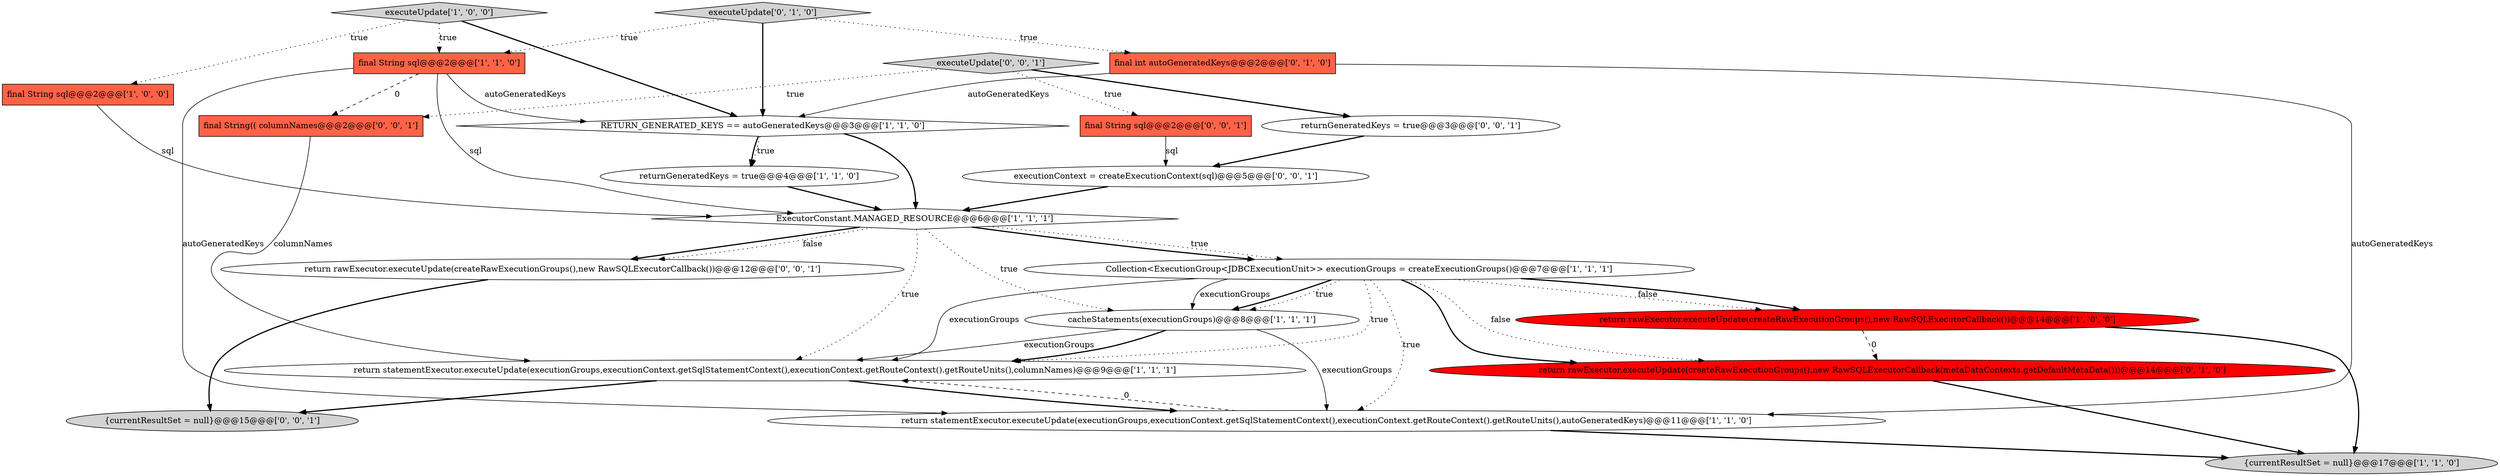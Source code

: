 digraph {
6 [style = filled, label = "final String sql@@@2@@@['1', '1', '0']", fillcolor = tomato, shape = box image = "AAA0AAABBB1BBB"];
12 [style = filled, label = "executeUpdate['0', '1', '0']", fillcolor = lightgray, shape = diamond image = "AAA0AAABBB2BBB"];
4 [style = filled, label = "cacheStatements(executionGroups)@@@8@@@['1', '1', '1']", fillcolor = white, shape = ellipse image = "AAA0AAABBB1BBB"];
19 [style = filled, label = "final String sql@@@2@@@['0', '0', '1']", fillcolor = tomato, shape = box image = "AAA0AAABBB3BBB"];
20 [style = filled, label = "{currentResultSet = null}@@@15@@@['0', '0', '1']", fillcolor = lightgray, shape = ellipse image = "AAA0AAABBB3BBB"];
2 [style = filled, label = "{currentResultSet = null}@@@17@@@['1', '1', '0']", fillcolor = lightgray, shape = ellipse image = "AAA0AAABBB1BBB"];
7 [style = filled, label = "ExecutorConstant.MANAGED_RESOURCE@@@6@@@['1', '1', '1']", fillcolor = white, shape = diamond image = "AAA0AAABBB1BBB"];
3 [style = filled, label = "returnGeneratedKeys = true@@@4@@@['1', '1', '0']", fillcolor = white, shape = ellipse image = "AAA0AAABBB1BBB"];
8 [style = filled, label = "return statementExecutor.executeUpdate(executionGroups,executionContext.getSqlStatementContext(),executionContext.getRouteContext().getRouteUnits(),columnNames)@@@9@@@['1', '1', '1']", fillcolor = white, shape = ellipse image = "AAA0AAABBB1BBB"];
0 [style = filled, label = "final String sql@@@2@@@['1', '0', '0']", fillcolor = tomato, shape = box image = "AAA0AAABBB1BBB"];
21 [style = filled, label = "final String(( columnNames@@@2@@@['0', '0', '1']", fillcolor = tomato, shape = box image = "AAA0AAABBB3BBB"];
5 [style = filled, label = "executeUpdate['1', '0', '0']", fillcolor = lightgray, shape = diamond image = "AAA0AAABBB1BBB"];
17 [style = filled, label = "executionContext = createExecutionContext(sql)@@@5@@@['0', '0', '1']", fillcolor = white, shape = ellipse image = "AAA0AAABBB3BBB"];
18 [style = filled, label = "executeUpdate['0', '0', '1']", fillcolor = lightgray, shape = diamond image = "AAA0AAABBB3BBB"];
16 [style = filled, label = "returnGeneratedKeys = true@@@3@@@['0', '0', '1']", fillcolor = white, shape = ellipse image = "AAA0AAABBB3BBB"];
15 [style = filled, label = "return rawExecutor.executeUpdate(createRawExecutionGroups(),new RawSQLExecutorCallback())@@@12@@@['0', '0', '1']", fillcolor = white, shape = ellipse image = "AAA0AAABBB3BBB"];
11 [style = filled, label = "return statementExecutor.executeUpdate(executionGroups,executionContext.getSqlStatementContext(),executionContext.getRouteContext().getRouteUnits(),autoGeneratedKeys)@@@11@@@['1', '1', '0']", fillcolor = white, shape = ellipse image = "AAA0AAABBB1BBB"];
10 [style = filled, label = "return rawExecutor.executeUpdate(createRawExecutionGroups(),new RawSQLExecutorCallback())@@@14@@@['1', '0', '0']", fillcolor = red, shape = ellipse image = "AAA1AAABBB1BBB"];
9 [style = filled, label = "RETURN_GENERATED_KEYS == autoGeneratedKeys@@@3@@@['1', '1', '0']", fillcolor = white, shape = diamond image = "AAA0AAABBB1BBB"];
13 [style = filled, label = "return rawExecutor.executeUpdate(createRawExecutionGroups(),new RawSQLExecutorCallback(metaDataContexts.getDefaultMetaData()))@@@14@@@['0', '1', '0']", fillcolor = red, shape = ellipse image = "AAA1AAABBB2BBB"];
1 [style = filled, label = "Collection<ExecutionGroup<JDBCExecutionUnit>> executionGroups = createExecutionGroups()@@@7@@@['1', '1', '1']", fillcolor = white, shape = ellipse image = "AAA0AAABBB1BBB"];
14 [style = filled, label = "final int autoGeneratedKeys@@@2@@@['0', '1', '0']", fillcolor = tomato, shape = box image = "AAA0AAABBB2BBB"];
6->21 [style = dashed, label="0"];
1->4 [style = bold, label=""];
11->8 [style = dashed, label="0"];
7->1 [style = bold, label=""];
5->9 [style = bold, label=""];
1->11 [style = dotted, label="true"];
18->19 [style = dotted, label="true"];
18->21 [style = dotted, label="true"];
5->6 [style = dotted, label="true"];
4->11 [style = solid, label="executionGroups"];
0->7 [style = solid, label="sql"];
4->8 [style = solid, label="executionGroups"];
1->4 [style = dotted, label="true"];
5->0 [style = dotted, label="true"];
16->17 [style = bold, label=""];
9->7 [style = bold, label=""];
12->9 [style = bold, label=""];
10->13 [style = dashed, label="0"];
6->11 [style = solid, label="autoGeneratedKeys"];
1->13 [style = bold, label=""];
11->2 [style = bold, label=""];
14->9 [style = solid, label="autoGeneratedKeys"];
17->7 [style = bold, label=""];
6->7 [style = solid, label="sql"];
12->14 [style = dotted, label="true"];
1->10 [style = dotted, label="false"];
18->16 [style = bold, label=""];
14->11 [style = solid, label="autoGeneratedKeys"];
8->20 [style = bold, label=""];
3->7 [style = bold, label=""];
12->6 [style = dotted, label="true"];
15->20 [style = bold, label=""];
7->4 [style = dotted, label="true"];
1->8 [style = dotted, label="true"];
9->3 [style = bold, label=""];
4->8 [style = bold, label=""];
7->15 [style = bold, label=""];
10->2 [style = bold, label=""];
1->4 [style = solid, label="executionGroups"];
1->8 [style = solid, label="executionGroups"];
7->1 [style = dotted, label="true"];
7->8 [style = dotted, label="true"];
7->15 [style = dotted, label="false"];
21->8 [style = solid, label="columnNames"];
1->13 [style = dotted, label="false"];
1->10 [style = bold, label=""];
8->11 [style = bold, label=""];
9->3 [style = dotted, label="true"];
6->9 [style = solid, label="autoGeneratedKeys"];
13->2 [style = bold, label=""];
19->17 [style = solid, label="sql"];
}

